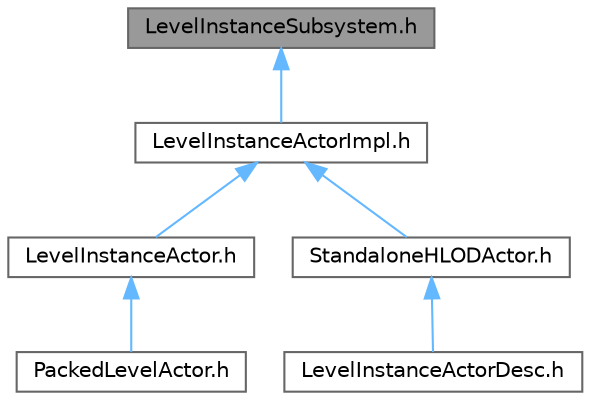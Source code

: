 digraph "LevelInstanceSubsystem.h"
{
 // INTERACTIVE_SVG=YES
 // LATEX_PDF_SIZE
  bgcolor="transparent";
  edge [fontname=Helvetica,fontsize=10,labelfontname=Helvetica,labelfontsize=10];
  node [fontname=Helvetica,fontsize=10,shape=box,height=0.2,width=0.4];
  Node1 [id="Node000001",label="LevelInstanceSubsystem.h",height=0.2,width=0.4,color="gray40", fillcolor="grey60", style="filled", fontcolor="black",tooltip=" "];
  Node1 -> Node2 [id="edge1_Node000001_Node000002",dir="back",color="steelblue1",style="solid",tooltip=" "];
  Node2 [id="Node000002",label="LevelInstanceActorImpl.h",height=0.2,width=0.4,color="grey40", fillcolor="white", style="filled",URL="$d6/df6/LevelInstanceActorImpl_8h.html",tooltip=" "];
  Node2 -> Node3 [id="edge2_Node000002_Node000003",dir="back",color="steelblue1",style="solid",tooltip=" "];
  Node3 [id="Node000003",label="LevelInstanceActor.h",height=0.2,width=0.4,color="grey40", fillcolor="white", style="filled",URL="$d6/d53/LevelInstanceActor_8h.html",tooltip=" "];
  Node3 -> Node4 [id="edge3_Node000003_Node000004",dir="back",color="steelblue1",style="solid",tooltip=" "];
  Node4 [id="Node000004",label="PackedLevelActor.h",height=0.2,width=0.4,color="grey40", fillcolor="white", style="filled",URL="$d7/dfa/PackedLevelActor_8h.html",tooltip=" "];
  Node2 -> Node5 [id="edge4_Node000002_Node000005",dir="back",color="steelblue1",style="solid",tooltip=" "];
  Node5 [id="Node000005",label="StandaloneHLODActor.h",height=0.2,width=0.4,color="grey40", fillcolor="white", style="filled",URL="$dc/d54/StandaloneHLODActor_8h.html",tooltip=" "];
  Node5 -> Node6 [id="edge5_Node000005_Node000006",dir="back",color="steelblue1",style="solid",tooltip=" "];
  Node6 [id="Node000006",label="LevelInstanceActorDesc.h",height=0.2,width=0.4,color="grey40", fillcolor="white", style="filled",URL="$d0/d98/LevelInstanceActorDesc_8h.html",tooltip=" "];
}
